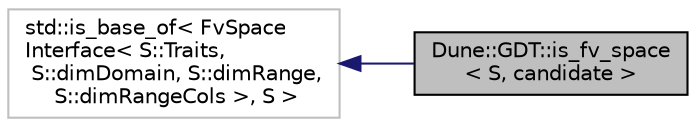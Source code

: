 digraph "Dune::GDT::is_fv_space&lt; S, candidate &gt;"
{
  edge [fontname="Helvetica",fontsize="10",labelfontname="Helvetica",labelfontsize="10"];
  node [fontname="Helvetica",fontsize="10",shape=record];
  rankdir="LR";
  Node0 [label="Dune::GDT::is_fv_space\l\< S, candidate \>",height=0.2,width=0.4,color="black", fillcolor="grey75", style="filled", fontcolor="black"];
  Node1 -> Node0 [dir="back",color="midnightblue",fontsize="10",style="solid",fontname="Helvetica"];
  Node1 [label="std::is_base_of\< FvSpace\lInterface\< S::Traits,\l S::dimDomain, S::dimRange,\l S::dimRangeCols \>, S \>",height=0.2,width=0.4,color="grey75", fillcolor="white", style="filled"];
}
